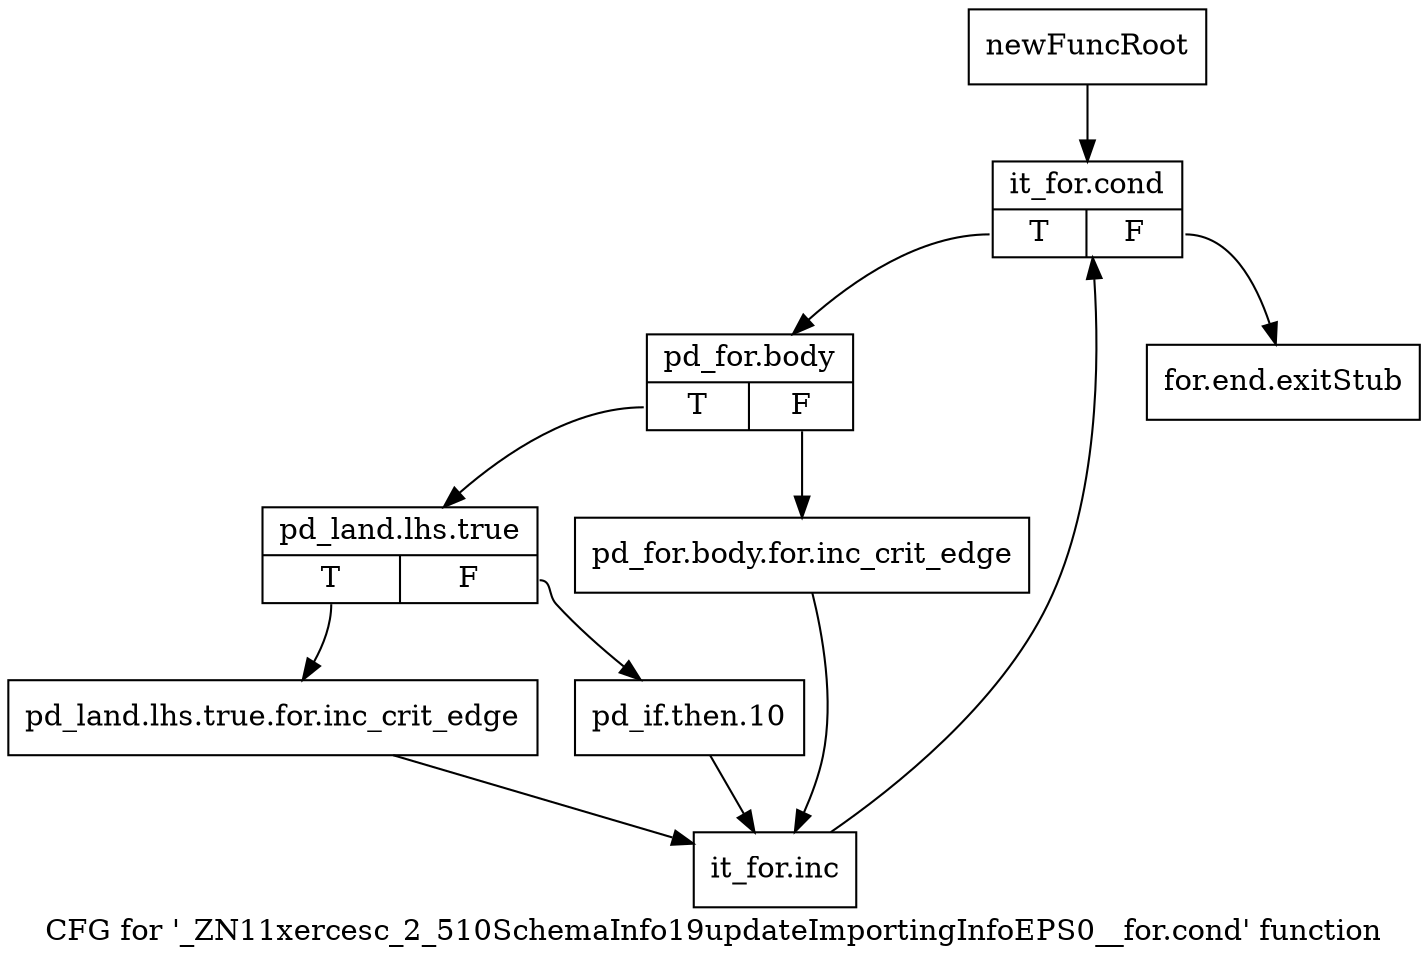 digraph "CFG for '_ZN11xercesc_2_510SchemaInfo19updateImportingInfoEPS0__for.cond' function" {
	label="CFG for '_ZN11xercesc_2_510SchemaInfo19updateImportingInfoEPS0__for.cond' function";

	Node0x99dceb0 [shape=record,label="{newFuncRoot}"];
	Node0x99dceb0 -> Node0x99dcf50;
	Node0x99dcf00 [shape=record,label="{for.end.exitStub}"];
	Node0x99dcf50 [shape=record,label="{it_for.cond|{<s0>T|<s1>F}}"];
	Node0x99dcf50:s0 -> Node0x99dcfa0;
	Node0x99dcf50:s1 -> Node0x99dcf00;
	Node0x99dcfa0 [shape=record,label="{pd_for.body|{<s0>T|<s1>F}}"];
	Node0x99dcfa0:s0 -> Node0x99dd040;
	Node0x99dcfa0:s1 -> Node0x99dcff0;
	Node0x99dcff0 [shape=record,label="{pd_for.body.for.inc_crit_edge}"];
	Node0x99dcff0 -> Node0x99dd130;
	Node0x99dd040 [shape=record,label="{pd_land.lhs.true|{<s0>T|<s1>F}}"];
	Node0x99dd040:s0 -> Node0x99dd0e0;
	Node0x99dd040:s1 -> Node0x99dd090;
	Node0x99dd090 [shape=record,label="{pd_if.then.10}"];
	Node0x99dd090 -> Node0x99dd130;
	Node0x99dd0e0 [shape=record,label="{pd_land.lhs.true.for.inc_crit_edge}"];
	Node0x99dd0e0 -> Node0x99dd130;
	Node0x99dd130 [shape=record,label="{it_for.inc}"];
	Node0x99dd130 -> Node0x99dcf50;
}
